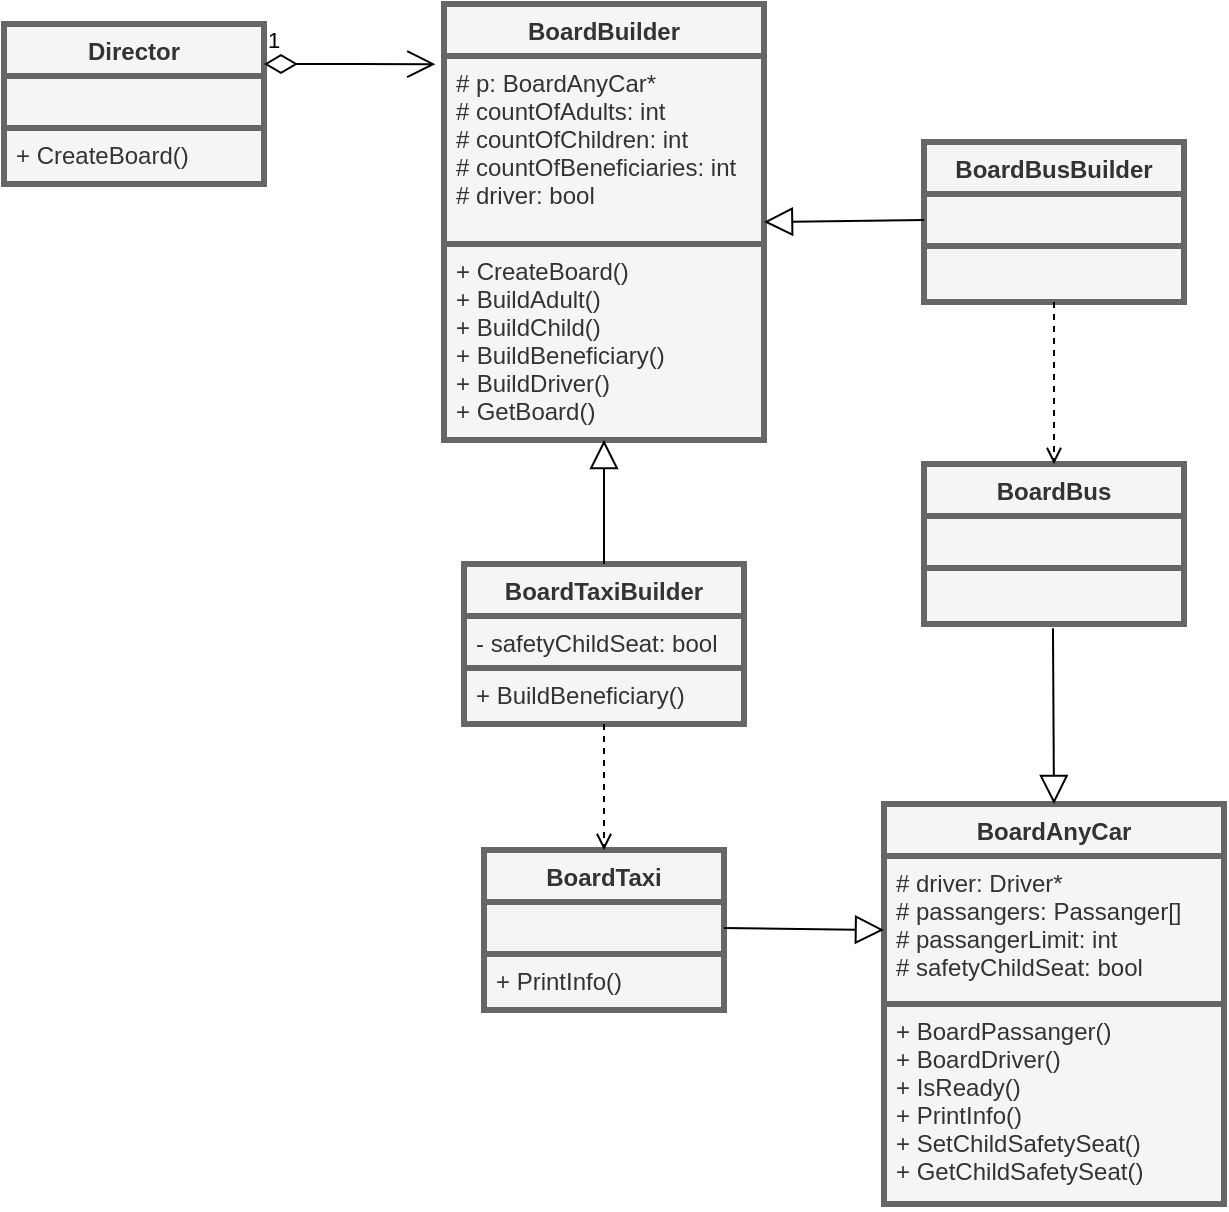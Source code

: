 <mxfile>
    <diagram id="OsOB9QceUql0XnuOEPMN" name="Page-1">
        <mxGraphModel dx="893" dy="694" grid="1" gridSize="10" guides="1" tooltips="1" connect="1" arrows="1" fold="1" page="1" pageScale="1" pageWidth="850" pageHeight="1100" math="0" shadow="0">
            <root>
                <mxCell id="0"/>
                <mxCell id="1" parent="0"/>
                <mxCell id="3" value="BoardBuilder" style="swimlane;fontStyle=1;align=center;verticalAlign=top;childLayout=stackLayout;horizontal=1;startSize=26;horizontalStack=0;resizeParent=1;resizeParentMax=0;resizeLast=0;collapsible=1;marginBottom=0;strokeColor=#666666;strokeWidth=3;fontColor=#333333;fillColor=#f5f5f5;" vertex="1" parent="1">
                    <mxGeometry x="270" y="40" width="160" height="218" as="geometry">
                        <mxRectangle x="110" y="90" width="120" height="30" as="alternateBounds"/>
                    </mxGeometry>
                </mxCell>
                <mxCell id="4" value="# p: BoardAnyCar*&#10;# countOfAdults: int&#10;# countOfChildren: int&#10;# countOfBeneficiaries: int&#10;# driver: bool" style="text;strokeColor=#666666;fillColor=#f5f5f5;align=left;verticalAlign=top;spacingLeft=4;spacingRight=4;overflow=hidden;rotatable=0;points=[[0,0.5],[1,0.5]];portConstraint=eastwest;strokeWidth=3;fontColor=#333333;" vertex="1" parent="3">
                    <mxGeometry y="26" width="160" height="94" as="geometry"/>
                </mxCell>
                <mxCell id="6" value="+ CreateBoard()&#10;+ BuildAdult()&#10;+ BuildChild()&#10;+ BuildBeneficiary()&#10;+ BuildDriver()&#10;+ GetBoard()" style="text;strokeColor=#666666;fillColor=#f5f5f5;align=left;verticalAlign=top;spacingLeft=4;spacingRight=4;overflow=hidden;rotatable=0;points=[[0,0.5],[1,0.5]];portConstraint=eastwest;strokeWidth=3;fontColor=#333333;" vertex="1" parent="3">
                    <mxGeometry y="120" width="160" height="98" as="geometry"/>
                </mxCell>
                <mxCell id="8" value="Director" style="swimlane;fontStyle=1;align=center;verticalAlign=top;childLayout=stackLayout;horizontal=1;startSize=26;horizontalStack=0;resizeParent=1;resizeParentMax=0;resizeLast=0;collapsible=1;marginBottom=0;strokeColor=#666666;strokeWidth=3;fontColor=#333333;fillColor=#f5f5f5;" vertex="1" parent="1">
                    <mxGeometry x="50" y="50" width="130" height="80" as="geometry">
                        <mxRectangle x="110" y="90" width="120" height="30" as="alternateBounds"/>
                    </mxGeometry>
                </mxCell>
                <mxCell id="9" value="" style="text;strokeColor=#666666;fillColor=#f5f5f5;align=left;verticalAlign=top;spacingLeft=4;spacingRight=4;overflow=hidden;rotatable=0;points=[[0,0.5],[1,0.5]];portConstraint=eastwest;strokeWidth=3;fontColor=#333333;" vertex="1" parent="8">
                    <mxGeometry y="26" width="130" height="26" as="geometry"/>
                </mxCell>
                <mxCell id="10" value="+ CreateBoard()" style="text;strokeColor=#666666;fillColor=#f5f5f5;align=left;verticalAlign=top;spacingLeft=4;spacingRight=4;overflow=hidden;rotatable=0;points=[[0,0.5],[1,0.5]];portConstraint=eastwest;strokeWidth=3;fontColor=#333333;" vertex="1" parent="8">
                    <mxGeometry y="52" width="130" height="28" as="geometry"/>
                </mxCell>
                <mxCell id="11" value="BoardTaxiBuilder" style="swimlane;fontStyle=1;align=center;verticalAlign=top;childLayout=stackLayout;horizontal=1;startSize=26;horizontalStack=0;resizeParent=1;resizeParentMax=0;resizeLast=0;collapsible=1;marginBottom=0;strokeColor=#666666;strokeWidth=3;fontColor=#333333;fillColor=#f5f5f5;" vertex="1" parent="1">
                    <mxGeometry x="280" y="320" width="140" height="80" as="geometry">
                        <mxRectangle x="110" y="90" width="120" height="30" as="alternateBounds"/>
                    </mxGeometry>
                </mxCell>
                <mxCell id="12" value="- safetyChildSeat: bool" style="text;strokeColor=#666666;fillColor=#f5f5f5;align=left;verticalAlign=top;spacingLeft=4;spacingRight=4;overflow=hidden;rotatable=0;points=[[0,0.5],[1,0.5]];portConstraint=eastwest;strokeWidth=3;fontColor=#333333;" vertex="1" parent="11">
                    <mxGeometry y="26" width="140" height="26" as="geometry"/>
                </mxCell>
                <mxCell id="13" value="+ BuildBeneficiary()" style="text;strokeColor=#666666;fillColor=#f5f5f5;align=left;verticalAlign=top;spacingLeft=4;spacingRight=4;overflow=hidden;rotatable=0;points=[[0,0.5],[1,0.5]];portConstraint=eastwest;strokeWidth=3;fontColor=#333333;" vertex="1" parent="11">
                    <mxGeometry y="52" width="140" height="28" as="geometry"/>
                </mxCell>
                <mxCell id="14" value="BoardBusBuilder" style="swimlane;fontStyle=1;align=center;verticalAlign=top;childLayout=stackLayout;horizontal=1;startSize=26;horizontalStack=0;resizeParent=1;resizeParentMax=0;resizeLast=0;collapsible=1;marginBottom=0;strokeColor=#666666;strokeWidth=3;fontColor=#333333;fillColor=#f5f5f5;" vertex="1" parent="1">
                    <mxGeometry x="510" y="109" width="130" height="80" as="geometry">
                        <mxRectangle x="110" y="90" width="120" height="30" as="alternateBounds"/>
                    </mxGeometry>
                </mxCell>
                <mxCell id="15" value="" style="text;strokeColor=#666666;fillColor=#f5f5f5;align=left;verticalAlign=top;spacingLeft=4;spacingRight=4;overflow=hidden;rotatable=0;points=[[0,0.5],[1,0.5]];portConstraint=eastwest;strokeWidth=3;fontColor=#333333;" vertex="1" parent="14">
                    <mxGeometry y="26" width="130" height="26" as="geometry"/>
                </mxCell>
                <mxCell id="16" value="" style="text;strokeColor=#666666;fillColor=#f5f5f5;align=left;verticalAlign=top;spacingLeft=4;spacingRight=4;overflow=hidden;rotatable=0;points=[[0,0.5],[1,0.5]];portConstraint=eastwest;strokeWidth=3;fontColor=#333333;" vertex="1" parent="14">
                    <mxGeometry y="52" width="130" height="28" as="geometry"/>
                </mxCell>
                <mxCell id="17" value="BoardBus" style="swimlane;fontStyle=1;align=center;verticalAlign=top;childLayout=stackLayout;horizontal=1;startSize=26;horizontalStack=0;resizeParent=1;resizeParentMax=0;resizeLast=0;collapsible=1;marginBottom=0;strokeColor=#666666;strokeWidth=3;fontColor=#333333;fillColor=#f5f5f5;" vertex="1" parent="1">
                    <mxGeometry x="510" y="270" width="130" height="80" as="geometry">
                        <mxRectangle x="110" y="90" width="120" height="30" as="alternateBounds"/>
                    </mxGeometry>
                </mxCell>
                <mxCell id="18" value="" style="text;strokeColor=#666666;fillColor=#f5f5f5;align=left;verticalAlign=top;spacingLeft=4;spacingRight=4;overflow=hidden;rotatable=0;points=[[0,0.5],[1,0.5]];portConstraint=eastwest;strokeWidth=3;fontColor=#333333;" vertex="1" parent="17">
                    <mxGeometry y="26" width="130" height="26" as="geometry"/>
                </mxCell>
                <mxCell id="19" value="" style="text;strokeColor=#666666;fillColor=#f5f5f5;align=left;verticalAlign=top;spacingLeft=4;spacingRight=4;overflow=hidden;rotatable=0;points=[[0,0.5],[1,0.5]];portConstraint=eastwest;strokeWidth=3;fontColor=#333333;" vertex="1" parent="17">
                    <mxGeometry y="52" width="130" height="28" as="geometry"/>
                </mxCell>
                <mxCell id="21" value="BoardTaxi" style="swimlane;fontStyle=1;align=center;verticalAlign=top;childLayout=stackLayout;horizontal=1;startSize=26;horizontalStack=0;resizeParent=1;resizeParentMax=0;resizeLast=0;collapsible=1;marginBottom=0;strokeColor=#666666;strokeWidth=3;fontColor=#333333;fillColor=#f5f5f5;" vertex="1" parent="1">
                    <mxGeometry x="290" y="463" width="120" height="80" as="geometry">
                        <mxRectangle x="110" y="90" width="120" height="30" as="alternateBounds"/>
                    </mxGeometry>
                </mxCell>
                <mxCell id="22" value="" style="text;strokeColor=#666666;fillColor=#f5f5f5;align=left;verticalAlign=top;spacingLeft=4;spacingRight=4;overflow=hidden;rotatable=0;points=[[0,0.5],[1,0.5]];portConstraint=eastwest;strokeWidth=3;fontColor=#333333;" vertex="1" parent="21">
                    <mxGeometry y="26" width="120" height="26" as="geometry"/>
                </mxCell>
                <mxCell id="23" value="+ PrintInfo()" style="text;strokeColor=#666666;fillColor=#f5f5f5;align=left;verticalAlign=top;spacingLeft=4;spacingRight=4;overflow=hidden;rotatable=0;points=[[0,0.5],[1,0.5]];portConstraint=eastwest;strokeWidth=3;fontColor=#333333;" vertex="1" parent="21">
                    <mxGeometry y="52" width="120" height="28" as="geometry"/>
                </mxCell>
                <mxCell id="29" value="" style="html=1;verticalAlign=bottom;labelBackgroundColor=none;endArrow=open;endFill=0;dashed=1;rounded=0;fontColor=#000000;entryX=0.5;entryY=0;entryDx=0;entryDy=0;" edge="1" parent="1" source="13" target="21">
                    <mxGeometry width="160" relative="1" as="geometry">
                        <mxPoint x="330" y="260" as="sourcePoint"/>
                        <mxPoint x="490" y="260" as="targetPoint"/>
                    </mxGeometry>
                </mxCell>
                <mxCell id="30" value="" style="html=1;verticalAlign=bottom;labelBackgroundColor=none;endArrow=open;endFill=0;dashed=1;rounded=0;fontColor=#000000;entryX=0.5;entryY=0;entryDx=0;entryDy=0;" edge="1" parent="1" source="16" target="17">
                    <mxGeometry width="160" relative="1" as="geometry">
                        <mxPoint x="330" y="320" as="sourcePoint"/>
                        <mxPoint x="490" y="320" as="targetPoint"/>
                    </mxGeometry>
                </mxCell>
                <mxCell id="31" value="1" style="endArrow=open;html=1;endSize=12;startArrow=diamondThin;startSize=14;startFill=0;edgeStyle=orthogonalEdgeStyle;align=left;verticalAlign=bottom;rounded=0;fontColor=#000000;exitX=1;exitY=0.25;exitDx=0;exitDy=0;entryX=-0.027;entryY=0.138;entryDx=0;entryDy=0;entryPerimeter=0;" edge="1" parent="1" source="8" target="3">
                    <mxGeometry x="-1" y="3" relative="1" as="geometry">
                        <mxPoint x="190" y="70" as="sourcePoint"/>
                        <mxPoint x="270" y="72" as="targetPoint"/>
                    </mxGeometry>
                </mxCell>
                <mxCell id="32" value="" style="endArrow=block;endFill=0;endSize=12;html=1;rounded=0;fontColor=#000000;exitX=0.5;exitY=0;exitDx=0;exitDy=0;" edge="1" parent="1" source="11" target="6">
                    <mxGeometry width="160" relative="1" as="geometry">
                        <mxPoint x="310" y="290" as="sourcePoint"/>
                        <mxPoint x="470" y="290" as="targetPoint"/>
                    </mxGeometry>
                </mxCell>
                <mxCell id="33" value="" style="endArrow=block;endFill=0;endSize=12;html=1;rounded=0;fontColor=#000000;exitX=0;exitY=0.5;exitDx=0;exitDy=0;entryX=1;entryY=0.5;entryDx=0;entryDy=0;" edge="1" parent="1" source="15" target="3">
                    <mxGeometry width="160" relative="1" as="geometry">
                        <mxPoint x="345" y="260" as="sourcePoint"/>
                        <mxPoint x="344.87" y="202.352" as="targetPoint"/>
                    </mxGeometry>
                </mxCell>
                <mxCell id="34" value="BoardAnyCar" style="swimlane;fontStyle=1;align=center;verticalAlign=top;childLayout=stackLayout;horizontal=1;startSize=26;horizontalStack=0;resizeParent=1;resizeParentMax=0;resizeLast=0;collapsible=1;marginBottom=0;strokeColor=#666666;strokeWidth=3;fontColor=#333333;fillColor=#f5f5f5;" vertex="1" parent="1">
                    <mxGeometry x="490" y="440" width="170" height="200" as="geometry">
                        <mxRectangle x="110" y="90" width="120" height="30" as="alternateBounds"/>
                    </mxGeometry>
                </mxCell>
                <mxCell id="35" value="# driver: Driver*&#10;# passangers: Passanger[]&#10;# passangerLimit: int&#10;# safetyChildSeat: bool" style="text;strokeColor=#666666;fillColor=#f5f5f5;align=left;verticalAlign=top;spacingLeft=4;spacingRight=4;overflow=hidden;rotatable=0;points=[[0,0.5],[1,0.5]];portConstraint=eastwest;strokeWidth=3;fontColor=#333333;" vertex="1" parent="34">
                    <mxGeometry y="26" width="170" height="74" as="geometry"/>
                </mxCell>
                <mxCell id="36" value="+ BoardPassanger()&#10;+ BoardDriver()&#10;+ IsReady()&#10;+ PrintInfo()&#10;+ SetChildSafetySeat()&#10;+ GetChildSafetySeat()" style="text;strokeColor=#666666;fillColor=#f5f5f5;align=left;verticalAlign=top;spacingLeft=4;spacingRight=4;overflow=hidden;rotatable=0;points=[[0,0.5],[1,0.5]];portConstraint=eastwest;strokeWidth=3;fontColor=#333333;" vertex="1" parent="34">
                    <mxGeometry y="100" width="170" height="100" as="geometry"/>
                </mxCell>
                <mxCell id="37" value="" style="endArrow=block;endFill=0;endSize=12;html=1;rounded=0;fontColor=#000000;exitX=1;exitY=0.5;exitDx=0;exitDy=0;entryX=0;entryY=0.5;entryDx=0;entryDy=0;" edge="1" parent="1" source="22" target="35">
                    <mxGeometry width="160" relative="1" as="geometry">
                        <mxPoint x="370" y="330" as="sourcePoint"/>
                        <mxPoint x="363.245" y="228" as="targetPoint"/>
                    </mxGeometry>
                </mxCell>
                <mxCell id="38" value="" style="endArrow=block;endFill=0;endSize=12;html=1;rounded=0;fontColor=#000000;entryX=0.5;entryY=0;entryDx=0;entryDy=0;exitX=0.496;exitY=1.077;exitDx=0;exitDy=0;exitPerimeter=0;" edge="1" parent="1" source="19" target="34">
                    <mxGeometry width="160" relative="1" as="geometry">
                        <mxPoint x="520" y="370" as="sourcePoint"/>
                        <mxPoint x="303.245" y="238" as="targetPoint"/>
                    </mxGeometry>
                </mxCell>
            </root>
        </mxGraphModel>
    </diagram>
</mxfile>